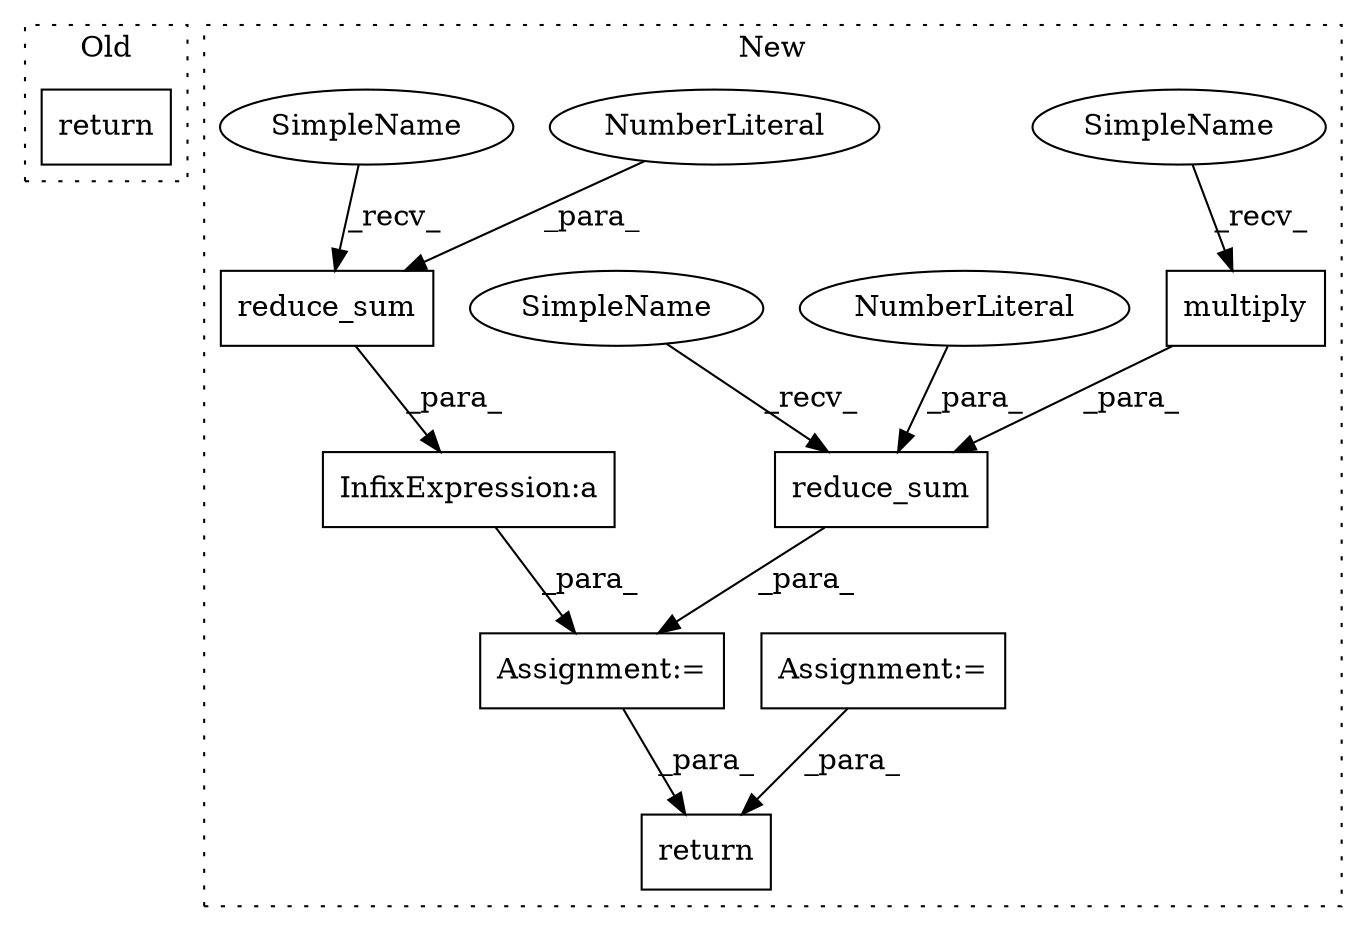 digraph G {
subgraph cluster0 {
1 [label="return" a="41" s="4048" l="7" shape="box"];
label = "Old";
style="dotted";
}
subgraph cluster1 {
2 [label="reduce_sum" a="32" s="4430,4469" l="11,1" shape="box"];
3 [label="return" a="41" s="4725" l="7" shape="box"];
4 [label="Assignment:=" a="7" s="4249" l="4" shape="box"];
5 [label="NumberLiteral" a="34" s="4468" l="1" shape="ellipse"];
6 [label="Assignment:=" a="7" s="4275" l="1" shape="box"];
7 [label="reduce_sum" a="32" s="4288,4327" l="11,1" shape="box"];
8 [label="NumberLiteral" a="34" s="4326" l="1" shape="ellipse"];
9 [label="multiply" a="32" s="4310,4324" l="9,1" shape="box"];
10 [label="InfixExpression:a" a="27" s="4400" l="3" shape="box"];
11 [label="SimpleName" a="42" s="4277" l="10" shape="ellipse"];
12 [label="SimpleName" a="42" s="4299" l="10" shape="ellipse"];
13 [label="SimpleName" a="42" s="4419" l="10" shape="ellipse"];
label = "New";
style="dotted";
}
2 -> 10 [label="_para_"];
4 -> 3 [label="_para_"];
5 -> 2 [label="_para_"];
6 -> 3 [label="_para_"];
7 -> 6 [label="_para_"];
8 -> 7 [label="_para_"];
9 -> 7 [label="_para_"];
10 -> 6 [label="_para_"];
11 -> 7 [label="_recv_"];
12 -> 9 [label="_recv_"];
13 -> 2 [label="_recv_"];
}